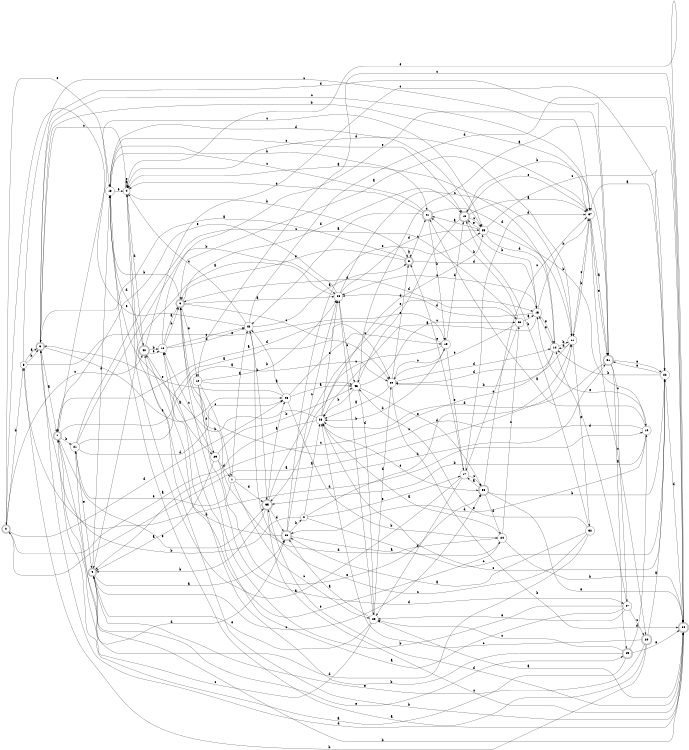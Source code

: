 digraph n36_10 {
__start0 [label="" shape="none"];

rankdir=LR;
size="8,5";

s0 [style="rounded,filled", color="black", fillcolor="white" shape="doublecircle", label="0"];
s1 [style="filled", color="black", fillcolor="white" shape="circle", label="1"];
s2 [style="filled", color="black", fillcolor="white" shape="circle", label="2"];
s3 [style="rounded,filled", color="black", fillcolor="white" shape="doublecircle", label="3"];
s4 [style="filled", color="black", fillcolor="white" shape="circle", label="4"];
s5 [style="filled", color="black", fillcolor="white" shape="circle", label="5"];
s6 [style="rounded,filled", color="black", fillcolor="white" shape="doublecircle", label="6"];
s7 [style="rounded,filled", color="black", fillcolor="white" shape="doublecircle", label="7"];
s8 [style="rounded,filled", color="black", fillcolor="white" shape="doublecircle", label="8"];
s9 [style="rounded,filled", color="black", fillcolor="white" shape="doublecircle", label="9"];
s10 [style="filled", color="black", fillcolor="white" shape="circle", label="10"];
s11 [style="filled", color="black", fillcolor="white" shape="circle", label="11"];
s12 [style="filled", color="black", fillcolor="white" shape="circle", label="12"];
s13 [style="filled", color="black", fillcolor="white" shape="circle", label="13"];
s14 [style="filled", color="black", fillcolor="white" shape="circle", label="14"];
s15 [style="filled", color="black", fillcolor="white" shape="circle", label="15"];
s16 [style="filled", color="black", fillcolor="white" shape="circle", label="16"];
s17 [style="filled", color="black", fillcolor="white" shape="circle", label="17"];
s18 [style="filled", color="black", fillcolor="white" shape="circle", label="18"];
s19 [style="rounded,filled", color="black", fillcolor="white" shape="doublecircle", label="19"];
s20 [style="rounded,filled", color="black", fillcolor="white" shape="doublecircle", label="20"];
s21 [style="filled", color="black", fillcolor="white" shape="circle", label="21"];
s22 [style="filled", color="black", fillcolor="white" shape="circle", label="22"];
s23 [style="filled", color="black", fillcolor="white" shape="circle", label="23"];
s24 [style="filled", color="black", fillcolor="white" shape="circle", label="24"];
s25 [style="filled", color="black", fillcolor="white" shape="circle", label="25"];
s26 [style="filled", color="black", fillcolor="white" shape="circle", label="26"];
s27 [style="filled", color="black", fillcolor="white" shape="circle", label="27"];
s28 [style="filled", color="black", fillcolor="white" shape="circle", label="28"];
s29 [style="filled", color="black", fillcolor="white" shape="circle", label="29"];
s30 [style="filled", color="black", fillcolor="white" shape="circle", label="30"];
s31 [style="rounded,filled", color="black", fillcolor="white" shape="doublecircle", label="31"];
s32 [style="filled", color="black", fillcolor="white" shape="circle", label="32"];
s33 [style="filled", color="black", fillcolor="white" shape="circle", label="33"];
s34 [style="rounded,filled", color="black", fillcolor="white" shape="doublecircle", label="34"];
s35 [style="rounded,filled", color="black", fillcolor="white" shape="doublecircle", label="35"];
s36 [style="rounded,filled", color="black", fillcolor="white" shape="doublecircle", label="36"];
s37 [style="filled", color="black", fillcolor="white" shape="circle", label="37"];
s38 [style="rounded,filled", color="black", fillcolor="white" shape="doublecircle", label="38"];
s39 [style="rounded,filled", color="black", fillcolor="white" shape="doublecircle", label="39"];
s40 [style="rounded,filled", color="black", fillcolor="white" shape="doublecircle", label="40"];
s41 [style="rounded,filled", color="black", fillcolor="white" shape="doublecircle", label="41"];
s42 [style="filled", color="black", fillcolor="white" shape="circle", label="42"];
s43 [style="filled", color="black", fillcolor="white" shape="circle", label="43"];
s44 [style="filled", color="black", fillcolor="white" shape="circle", label="44"];
s0 -> s11 [label="a"];
s0 -> s5 [label="b"];
s0 -> s40 [label="c"];
s0 -> s26 [label="d"];
s0 -> s18 [label="e"];
s1 -> s42 [label="a"];
s1 -> s31 [label="b"];
s1 -> s23 [label="c"];
s1 -> s35 [label="d"];
s1 -> s21 [label="e"];
s2 -> s28 [label="a"];
s2 -> s3 [label="b"];
s2 -> s22 [label="c"];
s2 -> s11 [label="d"];
s2 -> s17 [label="e"];
s3 -> s7 [label="a"];
s3 -> s37 [label="b"];
s3 -> s37 [label="c"];
s3 -> s31 [label="d"];
s3 -> s26 [label="e"];
s4 -> s4 [label="a"];
s4 -> s8 [label="b"];
s4 -> s3 [label="c"];
s4 -> s40 [label="d"];
s4 -> s4 [label="e"];
s5 -> s3 [label="a"];
s5 -> s3 [label="b"];
s5 -> s37 [label="c"];
s5 -> s10 [label="d"];
s5 -> s13 [label="e"];
s6 -> s44 [label="a"];
s6 -> s18 [label="b"];
s6 -> s30 [label="c"];
s6 -> s19 [label="d"];
s6 -> s12 [label="e"];
s7 -> s30 [label="a"];
s7 -> s21 [label="b"];
s7 -> s25 [label="c"];
s7 -> s36 [label="d"];
s7 -> s35 [label="e"];
s8 -> s3 [label="a"];
s8 -> s8 [label="b"];
s8 -> s41 [label="c"];
s8 -> s15 [label="d"];
s8 -> s6 [label="e"];
s9 -> s36 [label="a"];
s9 -> s34 [label="b"];
s9 -> s38 [label="c"];
s9 -> s18 [label="d"];
s9 -> s39 [label="e"];
s10 -> s41 [label="a"];
s10 -> s35 [label="b"];
s10 -> s6 [label="c"];
s10 -> s36 [label="d"];
s10 -> s15 [label="e"];
s11 -> s6 [label="a"];
s11 -> s30 [label="b"];
s11 -> s37 [label="c"];
s11 -> s14 [label="d"];
s11 -> s32 [label="e"];
s12 -> s43 [label="a"];
s12 -> s44 [label="b"];
s12 -> s1 [label="c"];
s12 -> s27 [label="d"];
s12 -> s29 [label="e"];
s13 -> s7 [label="a"];
s13 -> s28 [label="b"];
s13 -> s35 [label="c"];
s13 -> s19 [label="d"];
s13 -> s17 [label="e"];
s14 -> s4 [label="a"];
s14 -> s11 [label="b"];
s14 -> s9 [label="c"];
s14 -> s30 [label="d"];
s14 -> s15 [label="e"];
s15 -> s28 [label="a"];
s15 -> s37 [label="b"];
s15 -> s44 [label="c"];
s15 -> s44 [label="d"];
s15 -> s14 [label="e"];
s16 -> s6 [label="a"];
s16 -> s6 [label="b"];
s16 -> s42 [label="c"];
s16 -> s42 [label="d"];
s16 -> s31 [label="e"];
s17 -> s4 [label="a"];
s17 -> s23 [label="b"];
s17 -> s38 [label="c"];
s17 -> s37 [label="d"];
s17 -> s8 [label="e"];
s18 -> s34 [label="a"];
s18 -> s41 [label="b"];
s18 -> s19 [label="c"];
s18 -> s25 [label="d"];
s18 -> s4 [label="e"];
s19 -> s37 [label="a"];
s19 -> s15 [label="b"];
s19 -> s25 [label="c"];
s19 -> s43 [label="d"];
s19 -> s37 [label="e"];
s20 -> s22 [label="a"];
s20 -> s5 [label="b"];
s20 -> s28 [label="c"];
s20 -> s3 [label="d"];
s20 -> s9 [label="e"];
s21 -> s30 [label="a"];
s21 -> s44 [label="b"];
s21 -> s33 [label="c"];
s21 -> s26 [label="d"];
s21 -> s9 [label="e"];
s22 -> s37 [label="a"];
s22 -> s14 [label="b"];
s22 -> s28 [label="c"];
s22 -> s34 [label="d"];
s22 -> s31 [label="e"];
s23 -> s36 [label="a"];
s23 -> s44 [label="b"];
s23 -> s7 [label="c"];
s23 -> s30 [label="d"];
s23 -> s9 [label="e"];
s24 -> s28 [label="a"];
s24 -> s34 [label="b"];
s24 -> s33 [label="c"];
s24 -> s6 [label="d"];
s24 -> s40 [label="e"];
s25 -> s41 [label="a"];
s25 -> s10 [label="b"];
s25 -> s22 [label="c"];
s25 -> s14 [label="d"];
s25 -> s19 [label="e"];
s26 -> s43 [label="a"];
s26 -> s24 [label="b"];
s26 -> s13 [label="c"];
s26 -> s42 [label="d"];
s26 -> s3 [label="e"];
s27 -> s16 [label="a"];
s27 -> s6 [label="b"];
s27 -> s20 [label="c"];
s27 -> s14 [label="d"];
s27 -> s23 [label="e"];
s28 -> s0 [label="a"];
s28 -> s18 [label="b"];
s28 -> s44 [label="c"];
s28 -> s25 [label="d"];
s28 -> s38 [label="e"];
s29 -> s9 [label="a"];
s29 -> s43 [label="b"];
s29 -> s16 [label="c"];
s29 -> s1 [label="d"];
s29 -> s38 [label="e"];
s30 -> s28 [label="a"];
s30 -> s34 [label="b"];
s30 -> s13 [label="c"];
s30 -> s14 [label="d"];
s30 -> s8 [label="e"];
s31 -> s39 [label="a"];
s31 -> s19 [label="b"];
s31 -> s27 [label="c"];
s31 -> s28 [label="d"];
s31 -> s22 [label="e"];
s32 -> s36 [label="a"];
s32 -> s19 [label="b"];
s32 -> s42 [label="c"];
s32 -> s21 [label="d"];
s32 -> s43 [label="e"];
s33 -> s15 [label="a"];
s33 -> s41 [label="b"];
s33 -> s17 [label="c"];
s33 -> s6 [label="d"];
s33 -> s30 [label="e"];
s34 -> s23 [label="a"];
s34 -> s40 [label="b"];
s34 -> s12 [label="c"];
s34 -> s35 [label="d"];
s34 -> s4 [label="e"];
s35 -> s26 [label="a"];
s35 -> s9 [label="b"];
s35 -> s34 [label="c"];
s35 -> s36 [label="d"];
s35 -> s15 [label="e"];
s36 -> s24 [label="a"];
s36 -> s2 [label="b"];
s36 -> s44 [label="c"];
s36 -> s4 [label="d"];
s36 -> s25 [label="e"];
s37 -> s31 [label="a"];
s37 -> s11 [label="b"];
s37 -> s20 [label="c"];
s37 -> s4 [label="d"];
s37 -> s31 [label="e"];
s38 -> s17 [label="a"];
s38 -> s22 [label="b"];
s38 -> s37 [label="c"];
s38 -> s24 [label="d"];
s38 -> s34 [label="e"];
s39 -> s7 [label="a"];
s39 -> s16 [label="b"];
s39 -> s23 [label="c"];
s39 -> s10 [label="d"];
s39 -> s34 [label="e"];
s40 -> s29 [label="a"];
s40 -> s16 [label="b"];
s40 -> s22 [label="c"];
s40 -> s18 [label="d"];
s40 -> s16 [label="e"];
s41 -> s42 [label="a"];
s41 -> s13 [label="b"];
s41 -> s18 [label="c"];
s41 -> s11 [label="d"];
s41 -> s4 [label="e"];
s42 -> s8 [label="a"];
s42 -> s35 [label="b"];
s42 -> s4 [label="c"];
s42 -> s34 [label="d"];
s42 -> s0 [label="e"];
s43 -> s34 [label="a"];
s43 -> s28 [label="b"];
s43 -> s33 [label="c"];
s43 -> s23 [label="d"];
s43 -> s38 [label="e"];
s44 -> s9 [label="a"];
s44 -> s43 [label="b"];
s44 -> s11 [label="c"];
s44 -> s25 [label="d"];
s44 -> s7 [label="e"];

}